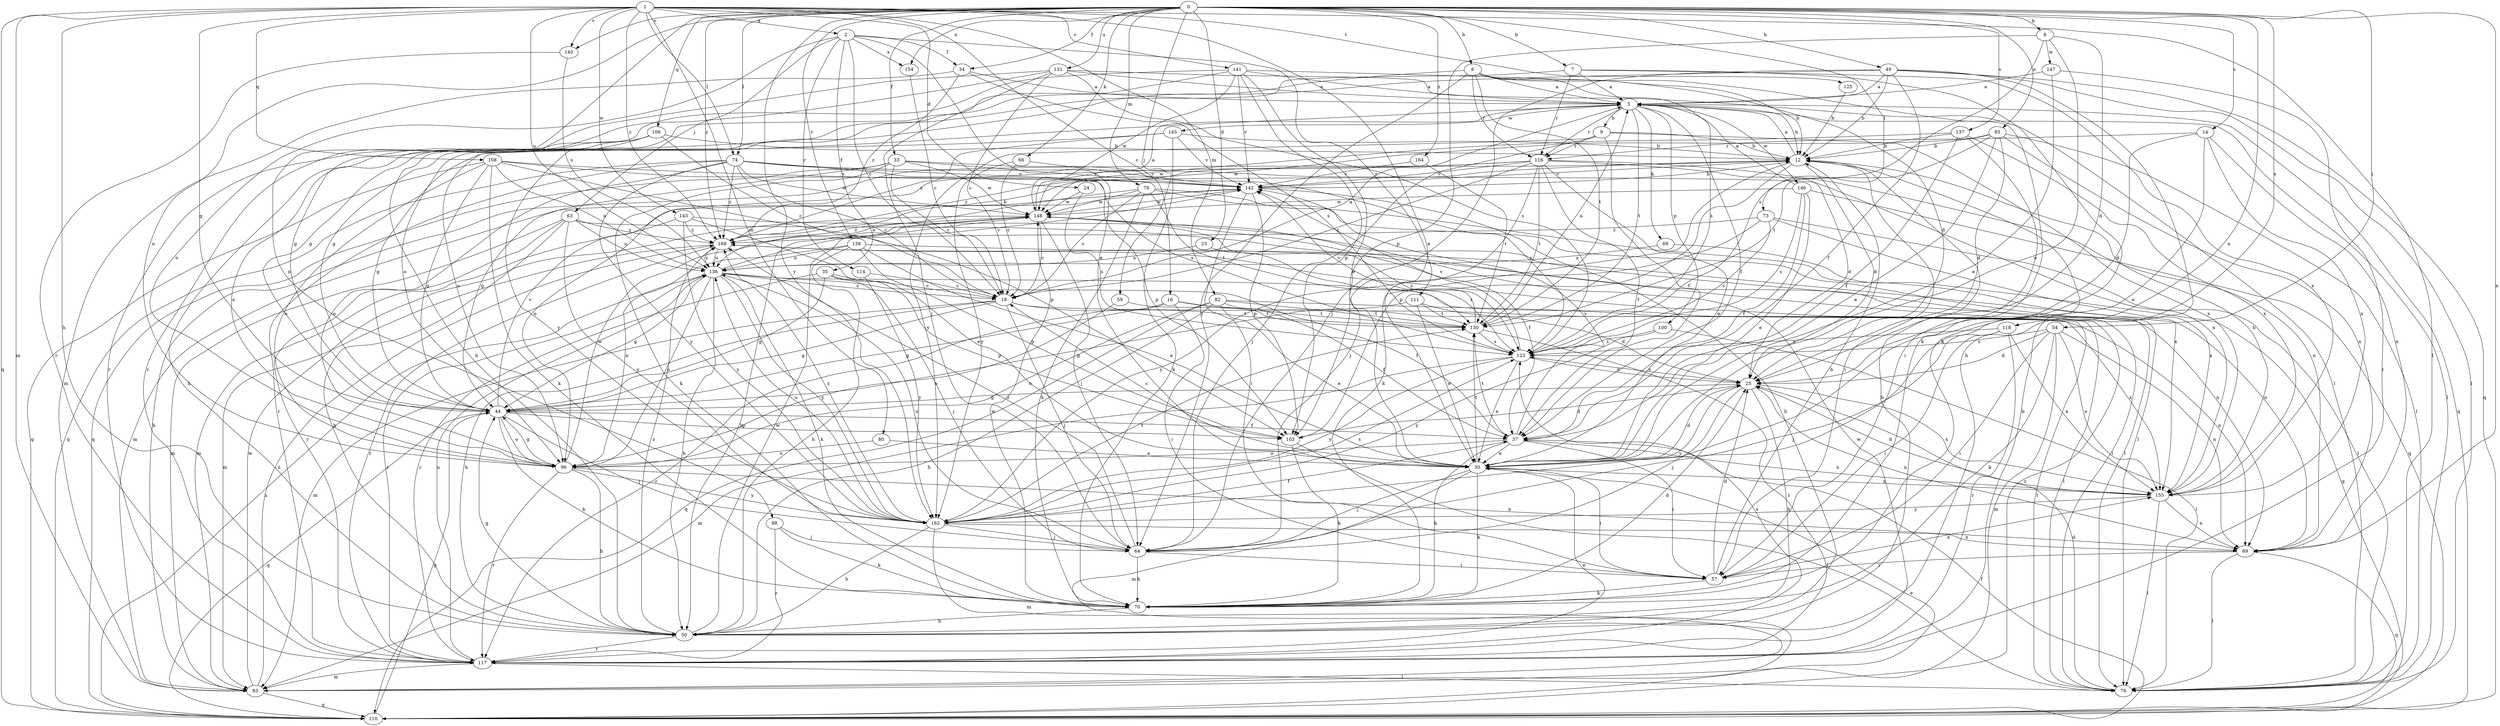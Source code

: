 strict digraph  {
0;
1;
2;
5;
6;
7;
8;
9;
12;
14;
16;
18;
23;
24;
25;
30;
33;
34;
35;
37;
44;
49;
50;
54;
57;
59;
63;
64;
66;
69;
70;
73;
74;
76;
79;
80;
82;
83;
85;
88;
89;
96;
100;
103;
106;
108;
110;
111;
114;
116;
117;
118;
123;
125;
130;
131;
136;
137;
138;
140;
141;
142;
143;
145;
146;
147;
148;
154;
155;
162;
164;
168;
0 -> 6  [label=b];
0 -> 7  [label=b];
0 -> 8  [label=b];
0 -> 14  [label=c];
0 -> 23  [label=d];
0 -> 30  [label=e];
0 -> 33  [label=f];
0 -> 34  [label=f];
0 -> 49  [label=h];
0 -> 54  [label=i];
0 -> 59  [label=j];
0 -> 66  [label=k];
0 -> 73  [label=l];
0 -> 74  [label=l];
0 -> 79  [label=m];
0 -> 85  [label=n];
0 -> 88  [label=n];
0 -> 89  [label=n];
0 -> 96  [label=o];
0 -> 106  [label=q];
0 -> 118  [label=s];
0 -> 131  [label=u];
0 -> 137  [label=v];
0 -> 138  [label=v];
0 -> 140  [label=v];
0 -> 154  [label=x];
0 -> 162  [label=y];
0 -> 164  [label=z];
0 -> 168  [label=z];
1 -> 2  [label=a];
1 -> 16  [label=c];
1 -> 24  [label=d];
1 -> 30  [label=e];
1 -> 44  [label=g];
1 -> 50  [label=h];
1 -> 74  [label=l];
1 -> 76  [label=l];
1 -> 80  [label=m];
1 -> 82  [label=m];
1 -> 83  [label=m];
1 -> 108  [label=q];
1 -> 110  [label=q];
1 -> 125  [label=t];
1 -> 136  [label=u];
1 -> 140  [label=v];
1 -> 141  [label=v];
1 -> 143  [label=w];
1 -> 168  [label=z];
2 -> 18  [label=c];
2 -> 30  [label=e];
2 -> 34  [label=f];
2 -> 35  [label=f];
2 -> 63  [label=j];
2 -> 96  [label=o];
2 -> 111  [label=r];
2 -> 114  [label=r];
2 -> 154  [label=x];
5 -> 9  [label=b];
5 -> 12  [label=b];
5 -> 37  [label=f];
5 -> 69  [label=k];
5 -> 76  [label=l];
5 -> 96  [label=o];
5 -> 100  [label=p];
5 -> 110  [label=q];
5 -> 116  [label=r];
5 -> 130  [label=t];
5 -> 145  [label=w];
5 -> 146  [label=w];
6 -> 5  [label=a];
6 -> 12  [label=b];
6 -> 50  [label=h];
6 -> 64  [label=j];
6 -> 70  [label=k];
6 -> 116  [label=r];
6 -> 123  [label=s];
6 -> 130  [label=t];
7 -> 5  [label=a];
7 -> 44  [label=g];
7 -> 70  [label=k];
7 -> 116  [label=r];
7 -> 155  [label=x];
8 -> 25  [label=d];
8 -> 30  [label=e];
8 -> 103  [label=p];
8 -> 123  [label=s];
8 -> 147  [label=w];
9 -> 12  [label=b];
9 -> 37  [label=f];
9 -> 64  [label=j];
9 -> 116  [label=r];
9 -> 155  [label=x];
9 -> 162  [label=y];
12 -> 5  [label=a];
12 -> 25  [label=d];
12 -> 57  [label=i];
12 -> 70  [label=k];
12 -> 103  [label=p];
12 -> 142  [label=v];
14 -> 25  [label=d];
14 -> 30  [label=e];
14 -> 89  [label=n];
14 -> 116  [label=r];
14 -> 155  [label=x];
16 -> 44  [label=g];
16 -> 57  [label=i];
16 -> 117  [label=r];
16 -> 130  [label=t];
16 -> 155  [label=x];
18 -> 5  [label=a];
18 -> 44  [label=g];
18 -> 50  [label=h];
18 -> 64  [label=j];
18 -> 83  [label=m];
18 -> 89  [label=n];
18 -> 130  [label=t];
23 -> 123  [label=s];
23 -> 136  [label=u];
24 -> 123  [label=s];
24 -> 148  [label=w];
25 -> 44  [label=g];
25 -> 50  [label=h];
25 -> 64  [label=j];
25 -> 89  [label=n];
25 -> 123  [label=s];
25 -> 155  [label=x];
25 -> 162  [label=y];
30 -> 18  [label=c];
30 -> 25  [label=d];
30 -> 57  [label=i];
30 -> 64  [label=j];
30 -> 70  [label=k];
30 -> 83  [label=m];
30 -> 130  [label=t];
30 -> 155  [label=x];
33 -> 18  [label=c];
33 -> 44  [label=g];
33 -> 70  [label=k];
33 -> 110  [label=q];
33 -> 123  [label=s];
33 -> 142  [label=v];
33 -> 148  [label=w];
34 -> 5  [label=a];
34 -> 83  [label=m];
34 -> 123  [label=s];
34 -> 168  [label=z];
35 -> 18  [label=c];
35 -> 44  [label=g];
35 -> 64  [label=j];
35 -> 103  [label=p];
35 -> 117  [label=r];
37 -> 30  [label=e];
37 -> 57  [label=i];
37 -> 70  [label=k];
37 -> 96  [label=o];
37 -> 130  [label=t];
37 -> 142  [label=v];
37 -> 155  [label=x];
44 -> 37  [label=f];
44 -> 64  [label=j];
44 -> 70  [label=k];
44 -> 96  [label=o];
44 -> 103  [label=p];
44 -> 110  [label=q];
44 -> 142  [label=v];
49 -> 5  [label=a];
49 -> 12  [label=b];
49 -> 37  [label=f];
49 -> 50  [label=h];
49 -> 64  [label=j];
49 -> 76  [label=l];
49 -> 96  [label=o];
49 -> 110  [label=q];
50 -> 12  [label=b];
50 -> 44  [label=g];
50 -> 117  [label=r];
50 -> 148  [label=w];
50 -> 168  [label=z];
54 -> 25  [label=d];
54 -> 57  [label=i];
54 -> 70  [label=k];
54 -> 83  [label=m];
54 -> 89  [label=n];
54 -> 123  [label=s];
54 -> 155  [label=x];
57 -> 12  [label=b];
57 -> 25  [label=d];
57 -> 70  [label=k];
57 -> 155  [label=x];
59 -> 96  [label=o];
59 -> 130  [label=t];
63 -> 50  [label=h];
63 -> 76  [label=l];
63 -> 83  [label=m];
63 -> 117  [label=r];
63 -> 136  [label=u];
63 -> 162  [label=y];
63 -> 168  [label=z];
64 -> 57  [label=i];
64 -> 70  [label=k];
64 -> 136  [label=u];
64 -> 168  [label=z];
66 -> 18  [label=c];
66 -> 142  [label=v];
66 -> 162  [label=y];
69 -> 110  [label=q];
69 -> 136  [label=u];
70 -> 25  [label=d];
70 -> 50  [label=h];
70 -> 148  [label=w];
73 -> 76  [label=l];
73 -> 123  [label=s];
73 -> 155  [label=x];
73 -> 162  [label=y];
73 -> 168  [label=z];
74 -> 18  [label=c];
74 -> 96  [label=o];
74 -> 103  [label=p];
74 -> 110  [label=q];
74 -> 117  [label=r];
74 -> 142  [label=v];
74 -> 148  [label=w];
74 -> 155  [label=x];
74 -> 162  [label=y];
74 -> 168  [label=z];
76 -> 25  [label=d];
79 -> 18  [label=c];
79 -> 70  [label=k];
79 -> 76  [label=l];
79 -> 130  [label=t];
79 -> 136  [label=u];
79 -> 148  [label=w];
79 -> 155  [label=x];
80 -> 30  [label=e];
80 -> 96  [label=o];
82 -> 30  [label=e];
82 -> 37  [label=f];
82 -> 50  [label=h];
82 -> 76  [label=l];
82 -> 96  [label=o];
82 -> 110  [label=q];
82 -> 130  [label=t];
83 -> 12  [label=b];
83 -> 110  [label=q];
83 -> 148  [label=w];
83 -> 168  [label=z];
85 -> 12  [label=b];
85 -> 25  [label=d];
85 -> 30  [label=e];
85 -> 76  [label=l];
85 -> 89  [label=n];
85 -> 130  [label=t];
85 -> 148  [label=w];
88 -> 64  [label=j];
88 -> 70  [label=k];
88 -> 117  [label=r];
89 -> 57  [label=i];
89 -> 76  [label=l];
89 -> 110  [label=q];
96 -> 44  [label=g];
96 -> 50  [label=h];
96 -> 89  [label=n];
96 -> 117  [label=r];
96 -> 148  [label=w];
96 -> 162  [label=y];
100 -> 76  [label=l];
100 -> 123  [label=s];
100 -> 162  [label=y];
103 -> 25  [label=d];
103 -> 70  [label=k];
103 -> 76  [label=l];
106 -> 12  [label=b];
106 -> 18  [label=c];
106 -> 50  [label=h];
106 -> 96  [label=o];
106 -> 162  [label=y];
108 -> 44  [label=g];
108 -> 70  [label=k];
108 -> 96  [label=o];
108 -> 103  [label=p];
108 -> 110  [label=q];
108 -> 123  [label=s];
108 -> 136  [label=u];
108 -> 142  [label=v];
110 -> 30  [label=e];
110 -> 37  [label=f];
110 -> 44  [label=g];
110 -> 136  [label=u];
110 -> 168  [label=z];
111 -> 25  [label=d];
111 -> 30  [label=e];
111 -> 44  [label=g];
111 -> 130  [label=t];
114 -> 18  [label=c];
114 -> 162  [label=y];
116 -> 18  [label=c];
116 -> 25  [label=d];
116 -> 30  [label=e];
116 -> 37  [label=f];
116 -> 64  [label=j];
116 -> 89  [label=n];
116 -> 96  [label=o];
116 -> 130  [label=t];
116 -> 142  [label=v];
116 -> 168  [label=z];
117 -> 12  [label=b];
117 -> 30  [label=e];
117 -> 76  [label=l];
117 -> 83  [label=m];
117 -> 123  [label=s];
117 -> 136  [label=u];
117 -> 148  [label=w];
118 -> 57  [label=i];
118 -> 64  [label=j];
118 -> 117  [label=r];
118 -> 123  [label=s];
118 -> 155  [label=x];
123 -> 25  [label=d];
123 -> 30  [label=e];
123 -> 83  [label=m];
123 -> 142  [label=v];
123 -> 162  [label=y];
125 -> 12  [label=b];
130 -> 5  [label=a];
130 -> 117  [label=r];
130 -> 123  [label=s];
130 -> 142  [label=v];
131 -> 5  [label=a];
131 -> 18  [label=c];
131 -> 44  [label=g];
131 -> 64  [label=j];
131 -> 76  [label=l];
131 -> 117  [label=r];
131 -> 123  [label=s];
136 -> 18  [label=c];
136 -> 37  [label=f];
136 -> 44  [label=g];
136 -> 50  [label=h];
136 -> 70  [label=k];
136 -> 76  [label=l];
136 -> 96  [label=o];
136 -> 117  [label=r];
136 -> 142  [label=v];
136 -> 162  [label=y];
136 -> 168  [label=z];
137 -> 12  [label=b];
137 -> 37  [label=f];
137 -> 57  [label=i];
137 -> 148  [label=w];
137 -> 155  [label=x];
138 -> 30  [label=e];
138 -> 50  [label=h];
138 -> 89  [label=n];
138 -> 96  [label=o];
138 -> 103  [label=p];
138 -> 136  [label=u];
140 -> 117  [label=r];
140 -> 136  [label=u];
141 -> 5  [label=a];
141 -> 25  [label=d];
141 -> 30  [label=e];
141 -> 44  [label=g];
141 -> 103  [label=p];
141 -> 117  [label=r];
141 -> 142  [label=v];
141 -> 148  [label=w];
142 -> 12  [label=b];
142 -> 50  [label=h];
142 -> 57  [label=i];
142 -> 83  [label=m];
142 -> 103  [label=p];
142 -> 148  [label=w];
143 -> 30  [label=e];
143 -> 76  [label=l];
143 -> 83  [label=m];
143 -> 162  [label=y];
143 -> 168  [label=z];
145 -> 12  [label=b];
145 -> 44  [label=g];
145 -> 70  [label=k];
145 -> 142  [label=v];
145 -> 168  [label=z];
146 -> 5  [label=a];
146 -> 30  [label=e];
146 -> 37  [label=f];
146 -> 110  [label=q];
146 -> 123  [label=s];
146 -> 148  [label=w];
147 -> 5  [label=a];
147 -> 30  [label=e];
147 -> 117  [label=r];
148 -> 5  [label=a];
148 -> 18  [label=c];
148 -> 37  [label=f];
148 -> 50  [label=h];
148 -> 64  [label=j];
148 -> 123  [label=s];
148 -> 168  [label=z];
154 -> 18  [label=c];
155 -> 12  [label=b];
155 -> 25  [label=d];
155 -> 76  [label=l];
155 -> 89  [label=n];
155 -> 162  [label=y];
162 -> 37  [label=f];
162 -> 50  [label=h];
162 -> 64  [label=j];
162 -> 83  [label=m];
162 -> 89  [label=n];
162 -> 123  [label=s];
162 -> 130  [label=t];
162 -> 136  [label=u];
162 -> 168  [label=z];
164 -> 130  [label=t];
164 -> 142  [label=v];
168 -> 12  [label=b];
168 -> 83  [label=m];
168 -> 89  [label=n];
168 -> 117  [label=r];
168 -> 136  [label=u];
}
